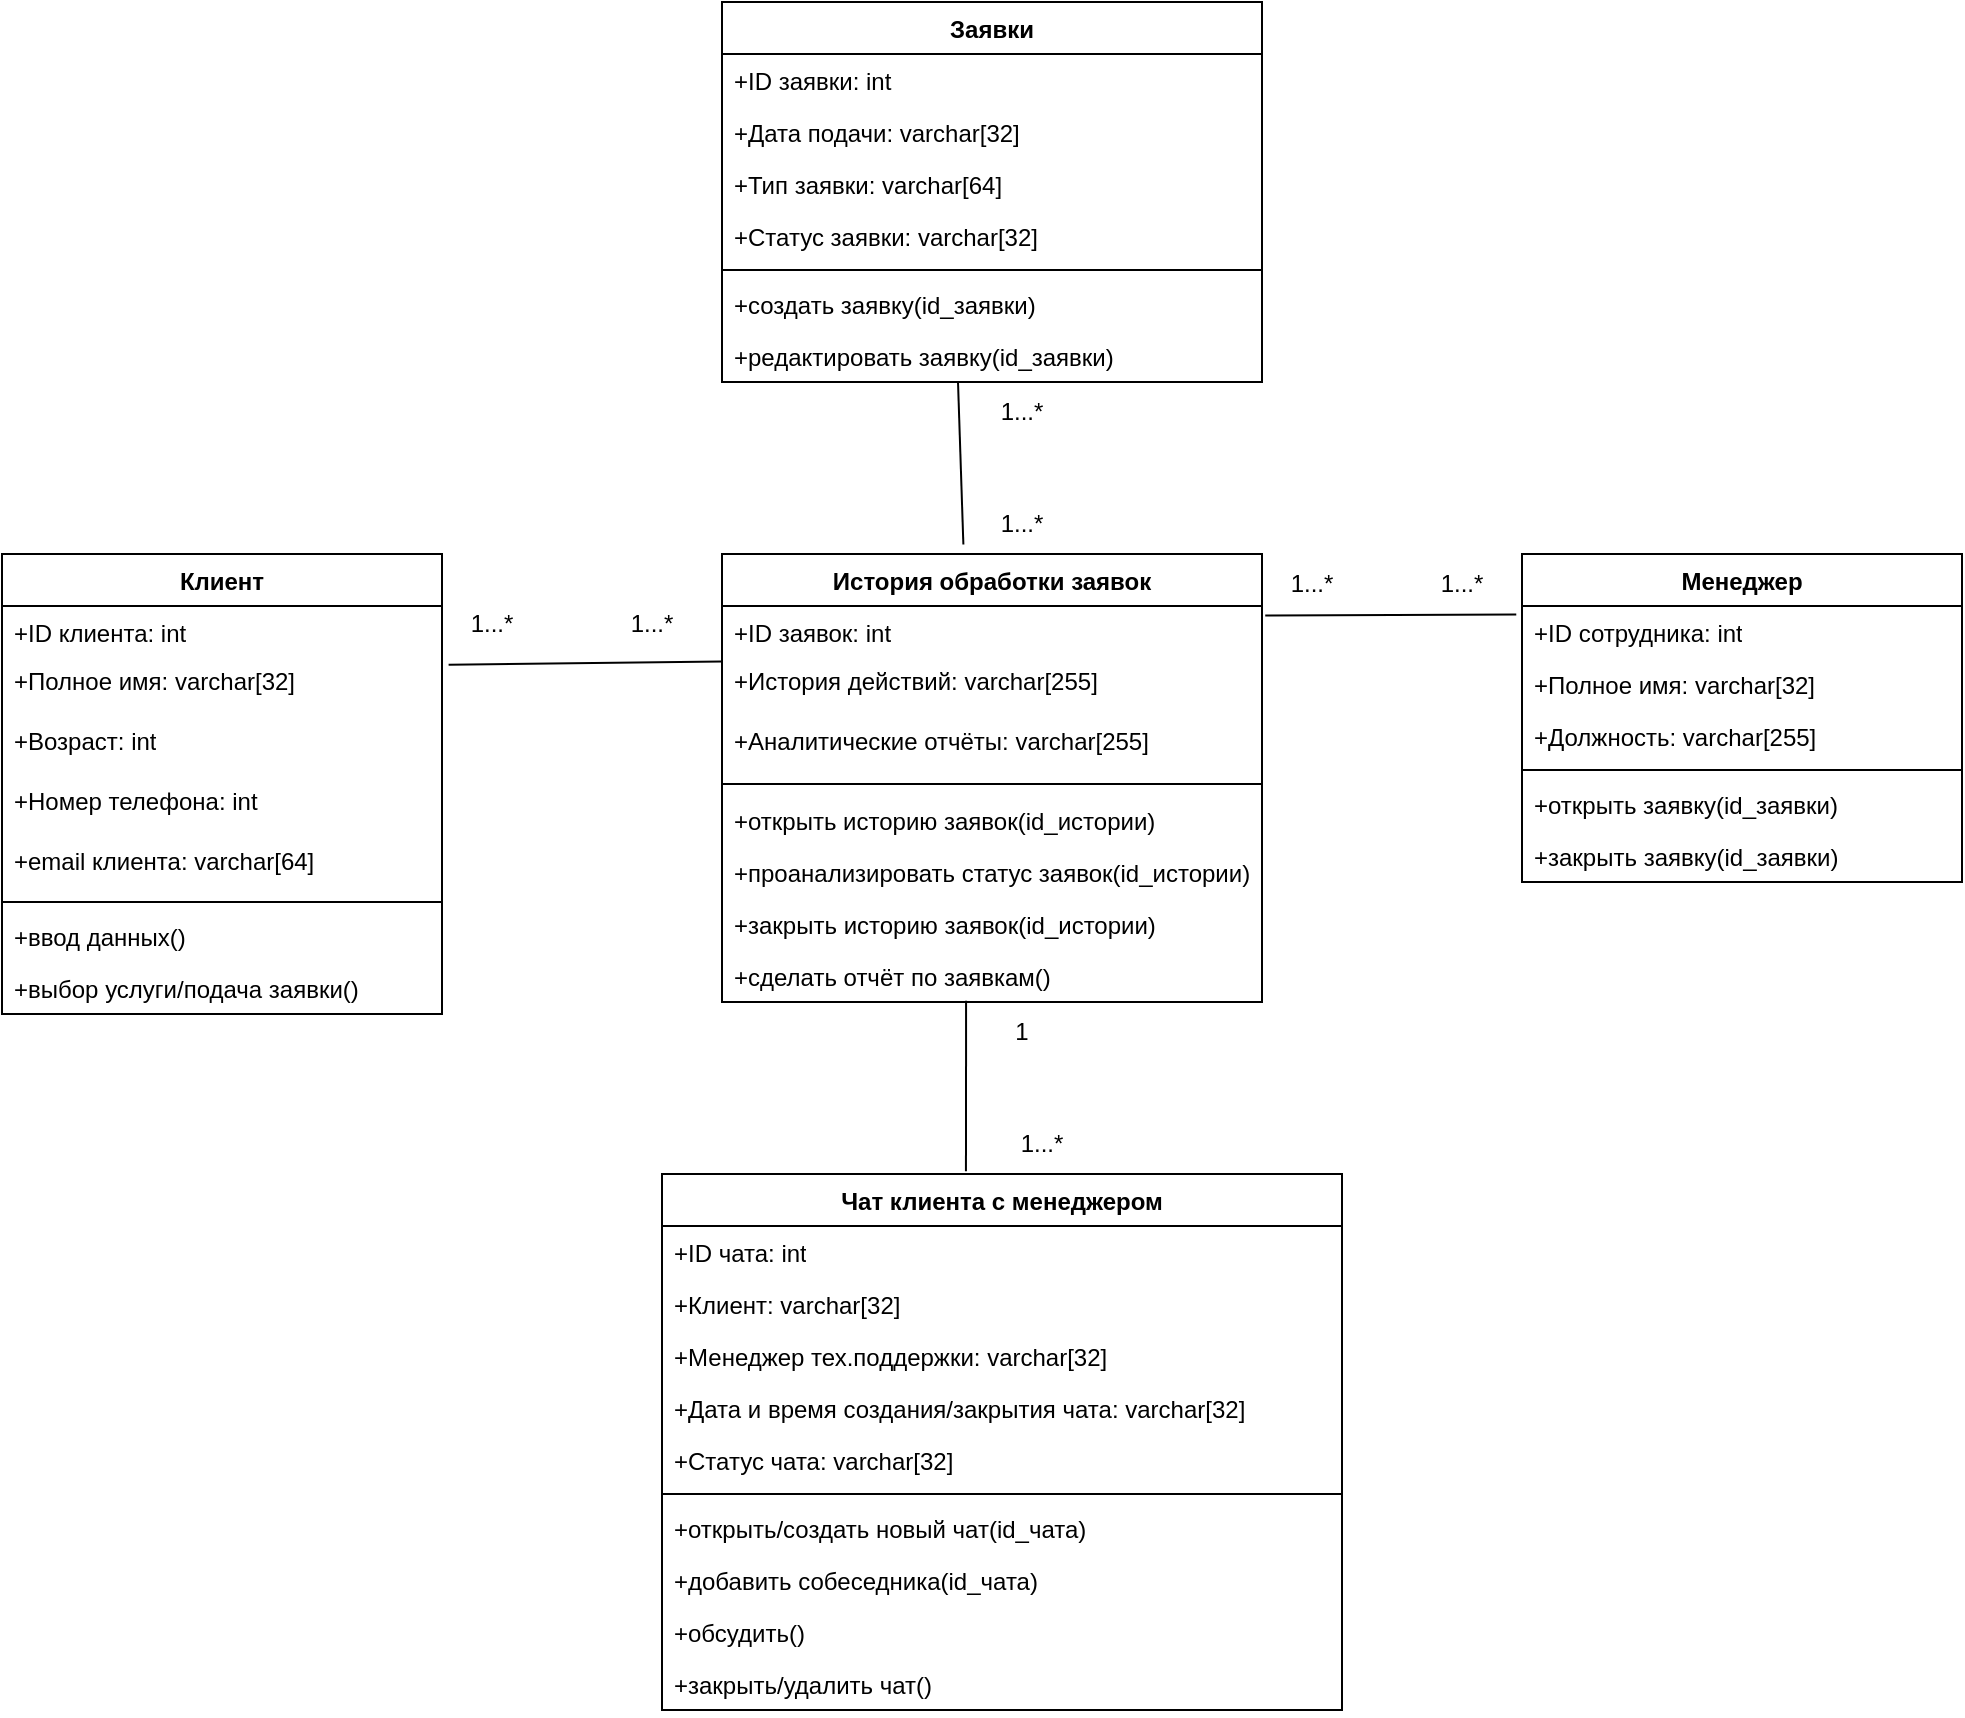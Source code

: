 <mxfile version="24.0.4" type="device">
  <diagram id="C5RBs43oDa-KdzZeNtuy" name="Page-1">
    <mxGraphModel dx="1400" dy="1997" grid="1" gridSize="10" guides="1" tooltips="1" connect="1" arrows="1" fold="1" page="1" pageScale="1" pageWidth="827" pageHeight="1169" math="0" shadow="0">
      <root>
        <mxCell id="WIyWlLk6GJQsqaUBKTNV-0" />
        <mxCell id="WIyWlLk6GJQsqaUBKTNV-1" parent="WIyWlLk6GJQsqaUBKTNV-0" />
        <mxCell id="kXUHNDu13IhUL9PP1yEd-0" value="История обработки заявок" style="swimlane;fontStyle=1;align=center;verticalAlign=top;childLayout=stackLayout;horizontal=1;startSize=26;horizontalStack=0;resizeParent=1;resizeParentMax=0;resizeLast=0;collapsible=1;marginBottom=0;whiteSpace=wrap;html=1;" parent="WIyWlLk6GJQsqaUBKTNV-1" vertex="1">
          <mxGeometry x="360" y="250" width="270" height="224" as="geometry" />
        </mxCell>
        <mxCell id="kXUHNDu13IhUL9PP1yEd-1" value="+ID заявок: int&lt;div&gt;&lt;br&gt;&lt;/div&gt;" style="text;strokeColor=none;fillColor=none;align=left;verticalAlign=top;spacingLeft=4;spacingRight=4;overflow=hidden;rotatable=0;points=[[0,0.5],[1,0.5]];portConstraint=eastwest;whiteSpace=wrap;html=1;" parent="kXUHNDu13IhUL9PP1yEd-0" vertex="1">
          <mxGeometry y="26" width="270" height="24" as="geometry" />
        </mxCell>
        <mxCell id="kXUHNDu13IhUL9PP1yEd-45" value="&lt;div&gt;+История действий: varchar[255]&lt;/div&gt;" style="text;strokeColor=none;fillColor=none;align=left;verticalAlign=top;spacingLeft=4;spacingRight=4;overflow=hidden;rotatable=0;points=[[0,0.5],[1,0.5]];portConstraint=eastwest;whiteSpace=wrap;html=1;" parent="kXUHNDu13IhUL9PP1yEd-0" vertex="1">
          <mxGeometry y="50" width="270" height="30" as="geometry" />
        </mxCell>
        <mxCell id="kXUHNDu13IhUL9PP1yEd-44" value="+Аналитические отчёты: varchar[255]" style="text;strokeColor=none;fillColor=none;align=left;verticalAlign=top;spacingLeft=4;spacingRight=4;overflow=hidden;rotatable=0;points=[[0,0.5],[1,0.5]];portConstraint=eastwest;whiteSpace=wrap;html=1;" parent="kXUHNDu13IhUL9PP1yEd-0" vertex="1">
          <mxGeometry y="80" width="270" height="30" as="geometry" />
        </mxCell>
        <mxCell id="kXUHNDu13IhUL9PP1yEd-2" value="" style="line;strokeWidth=1;fillColor=none;align=left;verticalAlign=middle;spacingTop=-1;spacingLeft=3;spacingRight=3;rotatable=0;labelPosition=right;points=[];portConstraint=eastwest;strokeColor=inherit;" parent="kXUHNDu13IhUL9PP1yEd-0" vertex="1">
          <mxGeometry y="110" width="270" height="10" as="geometry" />
        </mxCell>
        <mxCell id="d9VZIwu7P8kr6v_TfiTv-7" value="+открыть историю заявок(id_истории)" style="text;strokeColor=none;fillColor=none;align=left;verticalAlign=top;spacingLeft=4;spacingRight=4;overflow=hidden;rotatable=0;points=[[0,0.5],[1,0.5]];portConstraint=eastwest;whiteSpace=wrap;html=1;" parent="kXUHNDu13IhUL9PP1yEd-0" vertex="1">
          <mxGeometry y="120" width="270" height="26" as="geometry" />
        </mxCell>
        <mxCell id="d9VZIwu7P8kr6v_TfiTv-8" value="+проанализировать статус заявок(id_истории)" style="text;strokeColor=none;fillColor=none;align=left;verticalAlign=top;spacingLeft=4;spacingRight=4;overflow=hidden;rotatable=0;points=[[0,0.5],[1,0.5]];portConstraint=eastwest;whiteSpace=wrap;html=1;" parent="kXUHNDu13IhUL9PP1yEd-0" vertex="1">
          <mxGeometry y="146" width="270" height="26" as="geometry" />
        </mxCell>
        <mxCell id="d9VZIwu7P8kr6v_TfiTv-9" value="+закрыть историю заявок(id_истории)" style="text;strokeColor=none;fillColor=none;align=left;verticalAlign=top;spacingLeft=4;spacingRight=4;overflow=hidden;rotatable=0;points=[[0,0.5],[1,0.5]];portConstraint=eastwest;whiteSpace=wrap;html=1;" parent="kXUHNDu13IhUL9PP1yEd-0" vertex="1">
          <mxGeometry y="172" width="270" height="26" as="geometry" />
        </mxCell>
        <mxCell id="d9VZIwu7P8kr6v_TfiTv-10" value="+сделать отчёт по заявкам()" style="text;strokeColor=none;fillColor=none;align=left;verticalAlign=top;spacingLeft=4;spacingRight=4;overflow=hidden;rotatable=0;points=[[0,0.5],[1,0.5]];portConstraint=eastwest;whiteSpace=wrap;html=1;" parent="kXUHNDu13IhUL9PP1yEd-0" vertex="1">
          <mxGeometry y="198" width="270" height="26" as="geometry" />
        </mxCell>
        <mxCell id="kXUHNDu13IhUL9PP1yEd-5" value="Заявки" style="swimlane;fontStyle=1;align=center;verticalAlign=top;childLayout=stackLayout;horizontal=1;startSize=26;horizontalStack=0;resizeParent=1;resizeParentMax=0;resizeLast=0;collapsible=1;marginBottom=0;whiteSpace=wrap;html=1;" parent="WIyWlLk6GJQsqaUBKTNV-1" vertex="1">
          <mxGeometry x="360" y="-26" width="270" height="190" as="geometry" />
        </mxCell>
        <mxCell id="kXUHNDu13IhUL9PP1yEd-6" value="+ID заявки: int&lt;div&gt;&lt;span style=&quot;color: rgba(0, 0, 0, 0); font-family: monospace; font-size: 0px; text-wrap: nowrap;&quot;&gt;&lt;br&gt;&lt;/span&gt;&lt;/div&gt;&lt;div&gt;&lt;span style=&quot;color: rgba(0, 0, 0, 0); font-family: monospace; font-size: 0px; text-wrap: nowrap;&quot;&gt;%3CmxGraphModel%3E%3Croot%3E%3CmxCell%20id%3D%220%22%2F%3E%3CmxCell%20id%3D%221%22%20parent%3D%220%22%2F%3E%3CmxCell%20id%3D%222%22%20value%3D%22%2B%D0%9F%D0%BE%D0%BB%D0%BD%D0%BE%D0%B5%20%D0%B8%D0%BC%D1%8F%22%20style%3D%22text%3BstrokeColor%3Dnone%3BfillColor%3Dnone%3Balign%3Dleft%3BverticalAlign%3Dtop%3BspacingLeft%3D4%3BspacingRight%3D4%3Boverflow%3Dhidden%3Brotatable%3D0%3Bpoints%3D%5B%5B0%2C0.5%5D%2C%5B1%2C0.5%5D%5D%3BportConstraint%3Deastwest%3BwhiteSpace%3Dwrap%3Bhtml%3D1%3B%22%20vertex%3D%221%22%20parent%3D%221%22%3E%3CmxGeometry%20x%3D%22720%22%20y%3D%22302%22%20width%3D%22220%22%20height%3D%2226%22%20as%3D%22geometry%22%2F%3E%3C%2FmxCell%3E%3C%2Froot%3E%3C%2FmxGraphModel%3E&lt;/span&gt;&lt;/div&gt;" style="text;strokeColor=none;fillColor=none;align=left;verticalAlign=top;spacingLeft=4;spacingRight=4;overflow=hidden;rotatable=0;points=[[0,0.5],[1,0.5]];portConstraint=eastwest;whiteSpace=wrap;html=1;" parent="kXUHNDu13IhUL9PP1yEd-5" vertex="1">
          <mxGeometry y="26" width="270" height="26" as="geometry" />
        </mxCell>
        <mxCell id="kXUHNDu13IhUL9PP1yEd-34" value="+Дата подачи: varchar[32]&lt;span style=&quot;color: rgba(0, 0, 0, 0); font-family: monospace; font-size: 0px; text-wrap: nowrap;&quot;&gt;%:3CmxGraphModel%3E%3Croot%3E%3CmxCell%20id%3D%220%22%2F%3E%3CmxCell%20id%3D%221%22%20parent%3D%220%22%2F%3E%3CmxCell%20id%3D%222%22%20value%3D%22%2B%D0%9F%D0%BE%D0%BB%D0%BD%D0%BE%D0%B5%20%D0%B8%D0%BC%D1%8F%22%20style%3D%22text%3BstrokeColor%3Dnone%3BfillColor%3Dnone%3Balign%3Dleft%3BverticalAlign%3Dtop%3BspacingLeft%3D4%3BspacingRight%3D4%3Boverflow%3Dhidden%3Brotatable%3D0%3Bpoints%3D%5B%5B0%2C0.5%5D%2C%5B1%2C0.5%5D%5D%3BportConstraint%3Deastwest%3BwhiteSpace%3Dwrap%3Bhtml%3D1%3B%22%20vertex%3D%221%22%20parent%3D%221%22%3E%3CmxGeometry%20x%3D%22720%22%20y%3D%22302%22%20width%3D%22220%22%20height%3D%2226%22%20as%3D%22geometry%22%2F%3E%3C%2FmxCell%3E%3C%2Froot%3E%3C%2FmxGraphModel%3E&lt;/span&gt;" style="text;strokeColor=none;fillColor=none;align=left;verticalAlign=top;spacingLeft=4;spacingRight=4;overflow=hidden;rotatable=0;points=[[0,0.5],[1,0.5]];portConstraint=eastwest;whiteSpace=wrap;html=1;" parent="kXUHNDu13IhUL9PP1yEd-5" vertex="1">
          <mxGeometry y="52" width="270" height="26" as="geometry" />
        </mxCell>
        <mxCell id="kXUHNDu13IhUL9PP1yEd-35" value="+Тип заявки: varchar[64]&lt;span style=&quot;color: rgba(0, 0, 0, 0); font-family: monospace; font-size: 0px; text-wrap: nowrap;&quot;&gt;%3CmxGraphModel%3E%3Croot%3E%3CmxCell%20id%3D%220%22%2F%3E%3CmxCell%20id%3D%221%22%20parent%3D%220%22%2F%3E%3CmxCell%20id%3D%222%22%20value%3D%22%2B%D0%9F%D0%BE%D0%BB%D0%BD%D0%BE%D0%B5%20%D0%B8%D0%BC%D1%8F%22%20style%3D%22text%3BstrokeColor%3Dnone%3BfillColor%3Dnone%3Balign%3Dleft%3BverticalAlign%3Dtop%3BspacingLeft%3D4%3BspacingRight%3D4%3Boverflow%3Dhidden%3Brotatable%3D0%3Bpoints%3D%5B%5B0%2C0.5%5D%2C%5B1%2C0.5%5D%5D%3BportConstraint%3Deastwest%3BwhiteSpace%3Dwrap%3Bhtml%3D1%3B%22%20vertex%3D%221%22%20parent%3D%221%22%3E%3CmxGeometry%20x%3D%22720%22%20y%3D%22302%22%20width%3D%22220%22%20height%3D%2226%22%20as%3D%22geometry%22%2F%3E%3C%2FmxCell%3E%3C%2Froot%3E%3C%2FmxGraphModel%3E&lt;/span&gt;" style="text;strokeColor=none;fillColor=none;align=left;verticalAlign=top;spacingLeft=4;spacingRight=4;overflow=hidden;rotatable=0;points=[[0,0.5],[1,0.5]];portConstraint=eastwest;whiteSpace=wrap;html=1;" parent="kXUHNDu13IhUL9PP1yEd-5" vertex="1">
          <mxGeometry y="78" width="270" height="26" as="geometry" />
        </mxCell>
        <mxCell id="kXUHNDu13IhUL9PP1yEd-36" value="+Статус заявки: varchar[32]&lt;span style=&quot;color: rgba(0, 0, 0, 0); font-family: monospace; font-size: 0px; text-wrap: nowrap;&quot;&gt;%3CmxGraphModel%3E%3Croot%3E%3CmxCell%20id%3D%220%22%2F%3E%3CmxCell%20id%3D%221%22%20parent%3D%220%22%2F%3E%3CmxCell%20id%3D%222%22%20value%3D%22%2B%D0%9F%D0%BE%D0%BB%D0%BD%D0%BE%D0%B5%20%D0%B8%D0%BC%D1%8F%22%20style%3D%22text%3BstrokeColor%3Dnone%3BfillColor%3Dnone%3Balign%3Dleft%3BverticalAlign%3Dtop%3BspacingLeft%3D4%3BspacingRight%3D4%3Boverflow%3Dhidden%3Brotatable%3D0%3Bpoints%3D%5B%5B0%2C0.5%5D%2C%5B1%2C0.5%5D%5D%3BportConstraint%3Deastwest%3BwhiteSpace%3Dwrap%3Bhtml%3D1%3B%22%20vertex%3D%221%22%20parent%3D%221%22%3E%3CmxGeometry%20x%3D%22720%22%20y%3D%22302%22%20width%3D%22220%22%20height%3D%2226%22%20as%3D%22geometry%22%2F%3E%3C%2FmxCell%3E%3C%2Froot%3E%3C%2FmxGraphModel%3E&lt;/span&gt;" style="text;strokeColor=none;fillColor=none;align=left;verticalAlign=top;spacingLeft=4;spacingRight=4;overflow=hidden;rotatable=0;points=[[0,0.5],[1,0.5]];portConstraint=eastwest;whiteSpace=wrap;html=1;" parent="kXUHNDu13IhUL9PP1yEd-5" vertex="1">
          <mxGeometry y="104" width="270" height="26" as="geometry" />
        </mxCell>
        <mxCell id="kXUHNDu13IhUL9PP1yEd-7" value="" style="line;strokeWidth=1;fillColor=none;align=left;verticalAlign=middle;spacingTop=-1;spacingLeft=3;spacingRight=3;rotatable=0;labelPosition=right;points=[];portConstraint=eastwest;strokeColor=inherit;" parent="kXUHNDu13IhUL9PP1yEd-5" vertex="1">
          <mxGeometry y="130" width="270" height="8" as="geometry" />
        </mxCell>
        <mxCell id="kXUHNDu13IhUL9PP1yEd-8" value="+создать заявку(id_заявки)&amp;nbsp;" style="text;strokeColor=none;fillColor=none;align=left;verticalAlign=top;spacingLeft=4;spacingRight=4;overflow=hidden;rotatable=0;points=[[0,0.5],[1,0.5]];portConstraint=eastwest;whiteSpace=wrap;html=1;" parent="kXUHNDu13IhUL9PP1yEd-5" vertex="1">
          <mxGeometry y="138" width="270" height="26" as="geometry" />
        </mxCell>
        <mxCell id="d9VZIwu7P8kr6v_TfiTv-3" value="+редактировать заявку(id_заявки)" style="text;strokeColor=none;fillColor=none;align=left;verticalAlign=top;spacingLeft=4;spacingRight=4;overflow=hidden;rotatable=0;points=[[0,0.5],[1,0.5]];portConstraint=eastwest;whiteSpace=wrap;html=1;" parent="kXUHNDu13IhUL9PP1yEd-5" vertex="1">
          <mxGeometry y="164" width="270" height="26" as="geometry" />
        </mxCell>
        <mxCell id="kXUHNDu13IhUL9PP1yEd-9" value="Клиент" style="swimlane;fontStyle=1;align=center;verticalAlign=top;childLayout=stackLayout;horizontal=1;startSize=26;horizontalStack=0;resizeParent=1;resizeParentMax=0;resizeLast=0;collapsible=1;marginBottom=0;whiteSpace=wrap;html=1;" parent="WIyWlLk6GJQsqaUBKTNV-1" vertex="1">
          <mxGeometry y="250" width="220" height="230" as="geometry" />
        </mxCell>
        <mxCell id="kXUHNDu13IhUL9PP1yEd-10" value="+ID клиента: int" style="text;strokeColor=none;fillColor=none;align=left;verticalAlign=top;spacingLeft=4;spacingRight=4;overflow=hidden;rotatable=0;points=[[0,0.5],[1,0.5]];portConstraint=eastwest;whiteSpace=wrap;html=1;" parent="kXUHNDu13IhUL9PP1yEd-9" vertex="1">
          <mxGeometry y="26" width="220" height="24" as="geometry" />
        </mxCell>
        <mxCell id="kXUHNDu13IhUL9PP1yEd-13" value="+Полное имя: varchar[32]" style="text;strokeColor=none;fillColor=none;align=left;verticalAlign=top;spacingLeft=4;spacingRight=4;overflow=hidden;rotatable=0;points=[[0,0.5],[1,0.5]];portConstraint=eastwest;whiteSpace=wrap;html=1;" parent="kXUHNDu13IhUL9PP1yEd-9" vertex="1">
          <mxGeometry y="50" width="220" height="30" as="geometry" />
        </mxCell>
        <mxCell id="kXUHNDu13IhUL9PP1yEd-14" value="+Возраст: int" style="text;strokeColor=none;fillColor=none;align=left;verticalAlign=top;spacingLeft=4;spacingRight=4;overflow=hidden;rotatable=0;points=[[0,0.5],[1,0.5]];portConstraint=eastwest;whiteSpace=wrap;html=1;" parent="kXUHNDu13IhUL9PP1yEd-9" vertex="1">
          <mxGeometry y="80" width="220" height="30" as="geometry" />
        </mxCell>
        <mxCell id="kXUHNDu13IhUL9PP1yEd-21" value="+Номер телефона: int" style="text;strokeColor=none;fillColor=none;align=left;verticalAlign=top;spacingLeft=4;spacingRight=4;overflow=hidden;rotatable=0;points=[[0,0.5],[1,0.5]];portConstraint=eastwest;whiteSpace=wrap;html=1;" parent="kXUHNDu13IhUL9PP1yEd-9" vertex="1">
          <mxGeometry y="110" width="220" height="30" as="geometry" />
        </mxCell>
        <mxCell id="kXUHNDu13IhUL9PP1yEd-22" value="+email клиента: varchar[64]" style="text;strokeColor=none;fillColor=none;align=left;verticalAlign=top;spacingLeft=4;spacingRight=4;overflow=hidden;rotatable=0;points=[[0,0.5],[1,0.5]];portConstraint=eastwest;whiteSpace=wrap;html=1;" parent="kXUHNDu13IhUL9PP1yEd-9" vertex="1">
          <mxGeometry y="140" width="220" height="30" as="geometry" />
        </mxCell>
        <mxCell id="kXUHNDu13IhUL9PP1yEd-11" value="" style="line;strokeWidth=1;fillColor=none;align=left;verticalAlign=middle;spacingTop=-1;spacingLeft=3;spacingRight=3;rotatable=0;labelPosition=right;points=[];portConstraint=eastwest;strokeColor=inherit;" parent="kXUHNDu13IhUL9PP1yEd-9" vertex="1">
          <mxGeometry y="170" width="220" height="8" as="geometry" />
        </mxCell>
        <mxCell id="kXUHNDu13IhUL9PP1yEd-12" value="+ввод данных()" style="text;strokeColor=none;fillColor=none;align=left;verticalAlign=top;spacingLeft=4;spacingRight=4;overflow=hidden;rotatable=0;points=[[0,0.5],[1,0.5]];portConstraint=eastwest;whiteSpace=wrap;html=1;" parent="kXUHNDu13IhUL9PP1yEd-9" vertex="1">
          <mxGeometry y="178" width="220" height="26" as="geometry" />
        </mxCell>
        <mxCell id="d9VZIwu7P8kr6v_TfiTv-5" value="+выбор услуги/подача заявки()" style="text;strokeColor=none;fillColor=none;align=left;verticalAlign=top;spacingLeft=4;spacingRight=4;overflow=hidden;rotatable=0;points=[[0,0.5],[1,0.5]];portConstraint=eastwest;whiteSpace=wrap;html=1;" parent="kXUHNDu13IhUL9PP1yEd-9" vertex="1">
          <mxGeometry y="204" width="220" height="26" as="geometry" />
        </mxCell>
        <mxCell id="kXUHNDu13IhUL9PP1yEd-23" value="Менеджер" style="swimlane;fontStyle=1;align=center;verticalAlign=top;childLayout=stackLayout;horizontal=1;startSize=26;horizontalStack=0;resizeParent=1;resizeParentMax=0;resizeLast=0;collapsible=1;marginBottom=0;whiteSpace=wrap;html=1;" parent="WIyWlLk6GJQsqaUBKTNV-1" vertex="1">
          <mxGeometry x="760" y="250" width="220" height="164" as="geometry" />
        </mxCell>
        <mxCell id="kXUHNDu13IhUL9PP1yEd-24" value="+ID сотрудника: int" style="text;strokeColor=none;fillColor=none;align=left;verticalAlign=top;spacingLeft=4;spacingRight=4;overflow=hidden;rotatable=0;points=[[0,0.5],[1,0.5]];portConstraint=eastwest;whiteSpace=wrap;html=1;" parent="kXUHNDu13IhUL9PP1yEd-23" vertex="1">
          <mxGeometry y="26" width="220" height="26" as="geometry" />
        </mxCell>
        <mxCell id="kXUHNDu13IhUL9PP1yEd-27" value="+Полное имя: varchar[32]" style="text;strokeColor=none;fillColor=none;align=left;verticalAlign=top;spacingLeft=4;spacingRight=4;overflow=hidden;rotatable=0;points=[[0,0.5],[1,0.5]];portConstraint=eastwest;whiteSpace=wrap;html=1;" parent="kXUHNDu13IhUL9PP1yEd-23" vertex="1">
          <mxGeometry y="52" width="220" height="26" as="geometry" />
        </mxCell>
        <mxCell id="kXUHNDu13IhUL9PP1yEd-28" value="+Должность: varchar[255]" style="text;strokeColor=none;fillColor=none;align=left;verticalAlign=top;spacingLeft=4;spacingRight=4;overflow=hidden;rotatable=0;points=[[0,0.5],[1,0.5]];portConstraint=eastwest;whiteSpace=wrap;html=1;" parent="kXUHNDu13IhUL9PP1yEd-23" vertex="1">
          <mxGeometry y="78" width="220" height="26" as="geometry" />
        </mxCell>
        <mxCell id="kXUHNDu13IhUL9PP1yEd-25" value="" style="line;strokeWidth=1;fillColor=none;align=left;verticalAlign=middle;spacingTop=-1;spacingLeft=3;spacingRight=3;rotatable=0;labelPosition=right;points=[];portConstraint=eastwest;strokeColor=inherit;" parent="kXUHNDu13IhUL9PP1yEd-23" vertex="1">
          <mxGeometry y="104" width="220" height="8" as="geometry" />
        </mxCell>
        <mxCell id="kXUHNDu13IhUL9PP1yEd-26" value="+открыть заявку(id_заявки)" style="text;strokeColor=none;fillColor=none;align=left;verticalAlign=top;spacingLeft=4;spacingRight=4;overflow=hidden;rotatable=0;points=[[0,0.5],[1,0.5]];portConstraint=eastwest;whiteSpace=wrap;html=1;" parent="kXUHNDu13IhUL9PP1yEd-23" vertex="1">
          <mxGeometry y="112" width="220" height="26" as="geometry" />
        </mxCell>
        <mxCell id="d9VZIwu7P8kr6v_TfiTv-6" value="+закрыть заявку(id_заявки)" style="text;strokeColor=none;fillColor=none;align=left;verticalAlign=top;spacingLeft=4;spacingRight=4;overflow=hidden;rotatable=0;points=[[0,0.5],[1,0.5]];portConstraint=eastwest;whiteSpace=wrap;html=1;" parent="kXUHNDu13IhUL9PP1yEd-23" vertex="1">
          <mxGeometry y="138" width="220" height="26" as="geometry" />
        </mxCell>
        <mxCell id="kXUHNDu13IhUL9PP1yEd-29" value="Чат клиента с менеджером" style="swimlane;fontStyle=1;align=center;verticalAlign=top;childLayout=stackLayout;horizontal=1;startSize=26;horizontalStack=0;resizeParent=1;resizeParentMax=0;resizeLast=0;collapsible=1;marginBottom=0;whiteSpace=wrap;html=1;" parent="WIyWlLk6GJQsqaUBKTNV-1" vertex="1">
          <mxGeometry x="330" y="560" width="340" height="268" as="geometry" />
        </mxCell>
        <mxCell id="kXUHNDu13IhUL9PP1yEd-30" value="+ID чата: int" style="text;strokeColor=none;fillColor=none;align=left;verticalAlign=top;spacingLeft=4;spacingRight=4;overflow=hidden;rotatable=0;points=[[0,0.5],[1,0.5]];portConstraint=eastwest;whiteSpace=wrap;html=1;" parent="kXUHNDu13IhUL9PP1yEd-29" vertex="1">
          <mxGeometry y="26" width="340" height="26" as="geometry" />
        </mxCell>
        <mxCell id="kXUHNDu13IhUL9PP1yEd-37" value="+Клиент: varchar[32]" style="text;strokeColor=none;fillColor=none;align=left;verticalAlign=top;spacingLeft=4;spacingRight=4;overflow=hidden;rotatable=0;points=[[0,0.5],[1,0.5]];portConstraint=eastwest;whiteSpace=wrap;html=1;" parent="kXUHNDu13IhUL9PP1yEd-29" vertex="1">
          <mxGeometry y="52" width="340" height="26" as="geometry" />
        </mxCell>
        <mxCell id="kXUHNDu13IhUL9PP1yEd-38" value="+Менеджер тех.поддержки: varchar[32]" style="text;strokeColor=none;fillColor=none;align=left;verticalAlign=top;spacingLeft=4;spacingRight=4;overflow=hidden;rotatable=0;points=[[0,0.5],[1,0.5]];portConstraint=eastwest;whiteSpace=wrap;html=1;" parent="kXUHNDu13IhUL9PP1yEd-29" vertex="1">
          <mxGeometry y="78" width="340" height="26" as="geometry" />
        </mxCell>
        <mxCell id="kXUHNDu13IhUL9PP1yEd-39" value="+Дата и время создания/закрытия чата: varchar[32]" style="text;strokeColor=none;fillColor=none;align=left;verticalAlign=top;spacingLeft=4;spacingRight=4;overflow=hidden;rotatable=0;points=[[0,0.5],[1,0.5]];portConstraint=eastwest;whiteSpace=wrap;html=1;" parent="kXUHNDu13IhUL9PP1yEd-29" vertex="1">
          <mxGeometry y="104" width="340" height="26" as="geometry" />
        </mxCell>
        <mxCell id="kXUHNDu13IhUL9PP1yEd-40" value="+Статус чата: varchar[32]" style="text;strokeColor=none;fillColor=none;align=left;verticalAlign=top;spacingLeft=4;spacingRight=4;overflow=hidden;rotatable=0;points=[[0,0.5],[1,0.5]];portConstraint=eastwest;whiteSpace=wrap;html=1;" parent="kXUHNDu13IhUL9PP1yEd-29" vertex="1">
          <mxGeometry y="130" width="340" height="26" as="geometry" />
        </mxCell>
        <mxCell id="kXUHNDu13IhUL9PP1yEd-31" value="" style="line;strokeWidth=1;fillColor=none;align=left;verticalAlign=middle;spacingTop=-1;spacingLeft=3;spacingRight=3;rotatable=0;labelPosition=right;points=[];portConstraint=eastwest;strokeColor=inherit;" parent="kXUHNDu13IhUL9PP1yEd-29" vertex="1">
          <mxGeometry y="156" width="340" height="8" as="geometry" />
        </mxCell>
        <mxCell id="kXUHNDu13IhUL9PP1yEd-32" value="&lt;div&gt;+открыть/создать новый чат(id_чата)&lt;/div&gt;" style="text;strokeColor=none;fillColor=none;align=left;verticalAlign=top;spacingLeft=4;spacingRight=4;overflow=hidden;rotatable=0;points=[[0,0.5],[1,0.5]];portConstraint=eastwest;whiteSpace=wrap;html=1;" parent="kXUHNDu13IhUL9PP1yEd-29" vertex="1">
          <mxGeometry y="164" width="340" height="26" as="geometry" />
        </mxCell>
        <mxCell id="d9VZIwu7P8kr6v_TfiTv-0" value="+добавить собеседника(id_чата)&lt;div&gt;&lt;br&gt;&lt;/div&gt;" style="text;strokeColor=none;fillColor=none;align=left;verticalAlign=top;spacingLeft=4;spacingRight=4;overflow=hidden;rotatable=0;points=[[0,0.5],[1,0.5]];portConstraint=eastwest;whiteSpace=wrap;html=1;" parent="kXUHNDu13IhUL9PP1yEd-29" vertex="1">
          <mxGeometry y="190" width="340" height="26" as="geometry" />
        </mxCell>
        <mxCell id="d9VZIwu7P8kr6v_TfiTv-1" value="&lt;div&gt;+обсудить()&lt;/div&gt;" style="text;strokeColor=none;fillColor=none;align=left;verticalAlign=top;spacingLeft=4;spacingRight=4;overflow=hidden;rotatable=0;points=[[0,0.5],[1,0.5]];portConstraint=eastwest;whiteSpace=wrap;html=1;" parent="kXUHNDu13IhUL9PP1yEd-29" vertex="1">
          <mxGeometry y="216" width="340" height="26" as="geometry" />
        </mxCell>
        <mxCell id="d9VZIwu7P8kr6v_TfiTv-2" value="&lt;div&gt;+закрыть/удалить чат()&lt;/div&gt;" style="text;strokeColor=none;fillColor=none;align=left;verticalAlign=top;spacingLeft=4;spacingRight=4;overflow=hidden;rotatable=0;points=[[0,0.5],[1,0.5]];portConstraint=eastwest;whiteSpace=wrap;html=1;" parent="kXUHNDu13IhUL9PP1yEd-29" vertex="1">
          <mxGeometry y="242" width="340" height="26" as="geometry" />
        </mxCell>
        <mxCell id="kXUHNDu13IhUL9PP1yEd-46" value="" style="endArrow=none;html=1;rounded=0;exitX=1.015;exitY=0.18;exitDx=0;exitDy=0;exitPerimeter=0;entryX=0;entryY=0.127;entryDx=0;entryDy=0;entryPerimeter=0;" parent="WIyWlLk6GJQsqaUBKTNV-1" source="kXUHNDu13IhUL9PP1yEd-13" target="kXUHNDu13IhUL9PP1yEd-45" edge="1">
          <mxGeometry width="50" height="50" relative="1" as="geometry">
            <mxPoint x="260" y="320" as="sourcePoint" />
            <mxPoint x="310" y="270" as="targetPoint" />
          </mxGeometry>
        </mxCell>
        <mxCell id="kXUHNDu13IhUL9PP1yEd-47" value="" style="endArrow=none;html=1;rounded=0;exitX=0.447;exitY=-0.021;exitDx=0;exitDy=0;exitPerimeter=0;entryX=0.437;entryY=0.992;entryDx=0;entryDy=0;entryPerimeter=0;" parent="WIyWlLk6GJQsqaUBKTNV-1" source="kXUHNDu13IhUL9PP1yEd-0" target="d9VZIwu7P8kr6v_TfiTv-3" edge="1">
          <mxGeometry width="50" height="50" relative="1" as="geometry">
            <mxPoint x="430" y="230" as="sourcePoint" />
            <mxPoint x="477.99" y="108.6" as="targetPoint" />
          </mxGeometry>
        </mxCell>
        <mxCell id="kXUHNDu13IhUL9PP1yEd-48" value="" style="endArrow=none;html=1;rounded=0;exitX=1.006;exitY=0.196;exitDx=0;exitDy=0;exitPerimeter=0;entryX=-0.013;entryY=0.165;entryDx=0;entryDy=0;entryPerimeter=0;" parent="WIyWlLk6GJQsqaUBKTNV-1" source="kXUHNDu13IhUL9PP1yEd-1" target="kXUHNDu13IhUL9PP1yEd-24" edge="1">
          <mxGeometry width="50" height="50" relative="1" as="geometry">
            <mxPoint x="650" y="320" as="sourcePoint" />
            <mxPoint x="700" y="270" as="targetPoint" />
          </mxGeometry>
        </mxCell>
        <mxCell id="kXUHNDu13IhUL9PP1yEd-49" value="" style="endArrow=none;html=1;rounded=0;exitX=0.447;exitY=-0.005;exitDx=0;exitDy=0;exitPerimeter=0;entryX=0.452;entryY=0.977;entryDx=0;entryDy=0;entryPerimeter=0;" parent="WIyWlLk6GJQsqaUBKTNV-1" source="kXUHNDu13IhUL9PP1yEd-29" target="d9VZIwu7P8kr6v_TfiTv-10" edge="1">
          <mxGeometry width="50" height="50" relative="1" as="geometry">
            <mxPoint x="450" y="440" as="sourcePoint" />
            <mxPoint x="480" y="480" as="targetPoint" />
          </mxGeometry>
        </mxCell>
        <mxCell id="kXUHNDu13IhUL9PP1yEd-50" value="1...*" style="text;html=1;align=center;verticalAlign=middle;whiteSpace=wrap;rounded=0;" parent="WIyWlLk6GJQsqaUBKTNV-1" vertex="1">
          <mxGeometry x="220" y="270" width="50" height="30" as="geometry" />
        </mxCell>
        <mxCell id="kXUHNDu13IhUL9PP1yEd-51" value="1" style="text;html=1;align=center;verticalAlign=middle;whiteSpace=wrap;rounded=0;" parent="WIyWlLk6GJQsqaUBKTNV-1" vertex="1">
          <mxGeometry x="480" y="474" width="60" height="30" as="geometry" />
        </mxCell>
        <mxCell id="kXUHNDu13IhUL9PP1yEd-52" value="1...*" style="text;html=1;align=center;verticalAlign=middle;whiteSpace=wrap;rounded=0;" parent="WIyWlLk6GJQsqaUBKTNV-1" vertex="1">
          <mxGeometry x="700" y="250" width="60" height="30" as="geometry" />
        </mxCell>
        <mxCell id="kXUHNDu13IhUL9PP1yEd-53" value="1...*" style="text;html=1;align=center;verticalAlign=middle;whiteSpace=wrap;rounded=0;" parent="WIyWlLk6GJQsqaUBKTNV-1" vertex="1">
          <mxGeometry x="480" y="164" width="60" height="30" as="geometry" />
        </mxCell>
        <mxCell id="kXUHNDu13IhUL9PP1yEd-54" value="1...*" style="text;html=1;align=center;verticalAlign=middle;whiteSpace=wrap;rounded=0;" parent="WIyWlLk6GJQsqaUBKTNV-1" vertex="1">
          <mxGeometry x="480" y="220" width="60" height="30" as="geometry" />
        </mxCell>
        <mxCell id="kXUHNDu13IhUL9PP1yEd-55" value="1...*" style="text;html=1;align=center;verticalAlign=middle;whiteSpace=wrap;rounded=0;" parent="WIyWlLk6GJQsqaUBKTNV-1" vertex="1">
          <mxGeometry x="490" y="530" width="60" height="30" as="geometry" />
        </mxCell>
        <mxCell id="kXUHNDu13IhUL9PP1yEd-56" value="1...*" style="text;html=1;align=center;verticalAlign=middle;whiteSpace=wrap;rounded=0;" parent="WIyWlLk6GJQsqaUBKTNV-1" vertex="1">
          <mxGeometry x="300" y="270" width="50" height="30" as="geometry" />
        </mxCell>
        <mxCell id="kXUHNDu13IhUL9PP1yEd-57" value="1...*" style="text;html=1;align=center;verticalAlign=middle;whiteSpace=wrap;rounded=0;" parent="WIyWlLk6GJQsqaUBKTNV-1" vertex="1">
          <mxGeometry x="630" y="250" width="50" height="30" as="geometry" />
        </mxCell>
      </root>
    </mxGraphModel>
  </diagram>
</mxfile>
